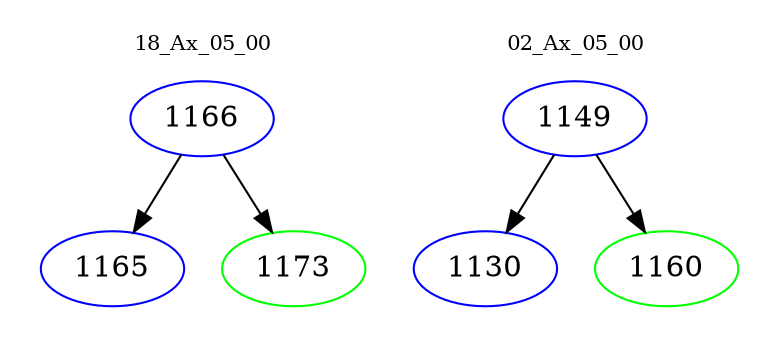 digraph{
subgraph cluster_0 {
color = white
label = "18_Ax_05_00";
fontsize=10;
T0_1166 [label="1166", color="blue"]
T0_1166 -> T0_1165 [color="black"]
T0_1165 [label="1165", color="blue"]
T0_1166 -> T0_1173 [color="black"]
T0_1173 [label="1173", color="green"]
}
subgraph cluster_1 {
color = white
label = "02_Ax_05_00";
fontsize=10;
T1_1149 [label="1149", color="blue"]
T1_1149 -> T1_1130 [color="black"]
T1_1130 [label="1130", color="blue"]
T1_1149 -> T1_1160 [color="black"]
T1_1160 [label="1160", color="green"]
}
}
